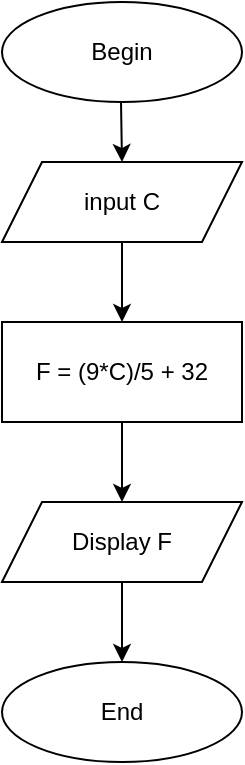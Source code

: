 <mxfile version="16.6.4" type="device"><diagram id="C5RBs43oDa-KdzZeNtuy" name="Page-1"><mxGraphModel dx="868" dy="468" grid="1" gridSize="10" guides="1" tooltips="1" connect="1" arrows="1" fold="1" page="1" pageScale="1" pageWidth="827" pageHeight="1169" math="0" shadow="0"><root><mxCell id="WIyWlLk6GJQsqaUBKTNV-0"/><mxCell id="WIyWlLk6GJQsqaUBKTNV-1" parent="WIyWlLk6GJQsqaUBKTNV-0"/><mxCell id="bRQVmPSEWeVPF7bYrqNb-0" value="Begin" style="ellipse;whiteSpace=wrap;html=1;" vertex="1" parent="WIyWlLk6GJQsqaUBKTNV-1"><mxGeometry x="280" y="40" width="120" height="50" as="geometry"/></mxCell><mxCell id="bRQVmPSEWeVPF7bYrqNb-1" value="input C" style="shape=parallelogram;perimeter=parallelogramPerimeter;whiteSpace=wrap;html=1;fixedSize=1;" vertex="1" parent="WIyWlLk6GJQsqaUBKTNV-1"><mxGeometry x="280" y="120" width="120" height="40" as="geometry"/></mxCell><mxCell id="bRQVmPSEWeVPF7bYrqNb-2" value="Display F" style="shape=parallelogram;perimeter=parallelogramPerimeter;whiteSpace=wrap;html=1;fixedSize=1;" vertex="1" parent="WIyWlLk6GJQsqaUBKTNV-1"><mxGeometry x="280" y="290" width="120" height="40" as="geometry"/></mxCell><mxCell id="bRQVmPSEWeVPF7bYrqNb-8" value="" style="edgeStyle=orthogonalEdgeStyle;rounded=0;orthogonalLoop=1;jettySize=auto;html=1;exitX=0.5;exitY=1;exitDx=0;exitDy=0;entryX=0.5;entryY=0;entryDx=0;entryDy=0;" edge="1" parent="WIyWlLk6GJQsqaUBKTNV-1" source="bRQVmPSEWeVPF7bYrqNb-1" target="bRQVmPSEWeVPF7bYrqNb-3"><mxGeometry relative="1" as="geometry"><mxPoint x="360" y="180" as="sourcePoint"/><mxPoint x="350" y="200" as="targetPoint"/><Array as="points"/></mxGeometry></mxCell><mxCell id="bRQVmPSEWeVPF7bYrqNb-3" value="F = (9*C)/5 + 32" style="rounded=0;whiteSpace=wrap;html=1;" vertex="1" parent="WIyWlLk6GJQsqaUBKTNV-1"><mxGeometry x="280" y="200" width="120" height="50" as="geometry"/></mxCell><mxCell id="bRQVmPSEWeVPF7bYrqNb-4" value="End" style="ellipse;whiteSpace=wrap;html=1;" vertex="1" parent="WIyWlLk6GJQsqaUBKTNV-1"><mxGeometry x="280" y="370" width="120" height="50" as="geometry"/></mxCell><mxCell id="bRQVmPSEWeVPF7bYrqNb-5" value="" style="endArrow=classic;html=1;rounded=0;exitX=0.5;exitY=1;exitDx=0;exitDy=0;entryX=0.5;entryY=0;entryDx=0;entryDy=0;" edge="1" parent="WIyWlLk6GJQsqaUBKTNV-1" source="bRQVmPSEWeVPF7bYrqNb-2" target="bRQVmPSEWeVPF7bYrqNb-4"><mxGeometry width="50" height="50" relative="1" as="geometry"><mxPoint x="390" y="310" as="sourcePoint"/><mxPoint x="330" y="360" as="targetPoint"/></mxGeometry></mxCell><mxCell id="bRQVmPSEWeVPF7bYrqNb-7" value="" style="endArrow=classic;html=1;rounded=0;exitX=0.5;exitY=1;exitDx=0;exitDy=0;" edge="1" parent="WIyWlLk6GJQsqaUBKTNV-1" source="bRQVmPSEWeVPF7bYrqNb-3"><mxGeometry width="50" height="50" relative="1" as="geometry"><mxPoint x="340" y="260" as="sourcePoint"/><mxPoint x="340" y="290" as="targetPoint"/><Array as="points"><mxPoint x="340" y="270"/></Array></mxGeometry></mxCell><mxCell id="bRQVmPSEWeVPF7bYrqNb-9" value="" style="endArrow=classic;html=1;rounded=0;exitX=0.5;exitY=1;exitDx=0;exitDy=0;entryX=0.5;entryY=0;entryDx=0;entryDy=0;" edge="1" parent="WIyWlLk6GJQsqaUBKTNV-1" target="bRQVmPSEWeVPF7bYrqNb-1"><mxGeometry width="50" height="50" relative="1" as="geometry"><mxPoint x="339.5" y="90" as="sourcePoint"/><mxPoint x="339.5" y="130" as="targetPoint"/></mxGeometry></mxCell></root></mxGraphModel></diagram></mxfile>